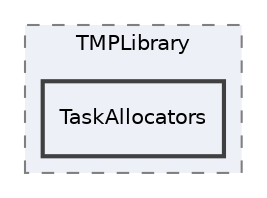 digraph "TaskAllocators"
{
 // LATEX_PDF_SIZE
  edge [fontname="Helvetica",fontsize="10",labelfontname="Helvetica",labelfontsize="10"];
  node [fontname="Helvetica",fontsize="10",shape=record];
  compound=true
  subgraph clusterdir_b80fd4d84702310eb36fdf4f54b30238 {
    graph [ bgcolor="#edf0f7", pencolor="grey50", style="filled,dashed,", label="TMPLibrary", fontname="Helvetica", fontsize="10", URL="dir_b80fd4d84702310eb36fdf4f54b30238.html"]
  dir_57bf25b3505a43131b4fed5a26b93828 [shape=box, label="TaskAllocators", style="filled,bold,", fillcolor="#edf0f7", color="grey25", URL="dir_57bf25b3505a43131b4fed5a26b93828.html"];
  }
}
